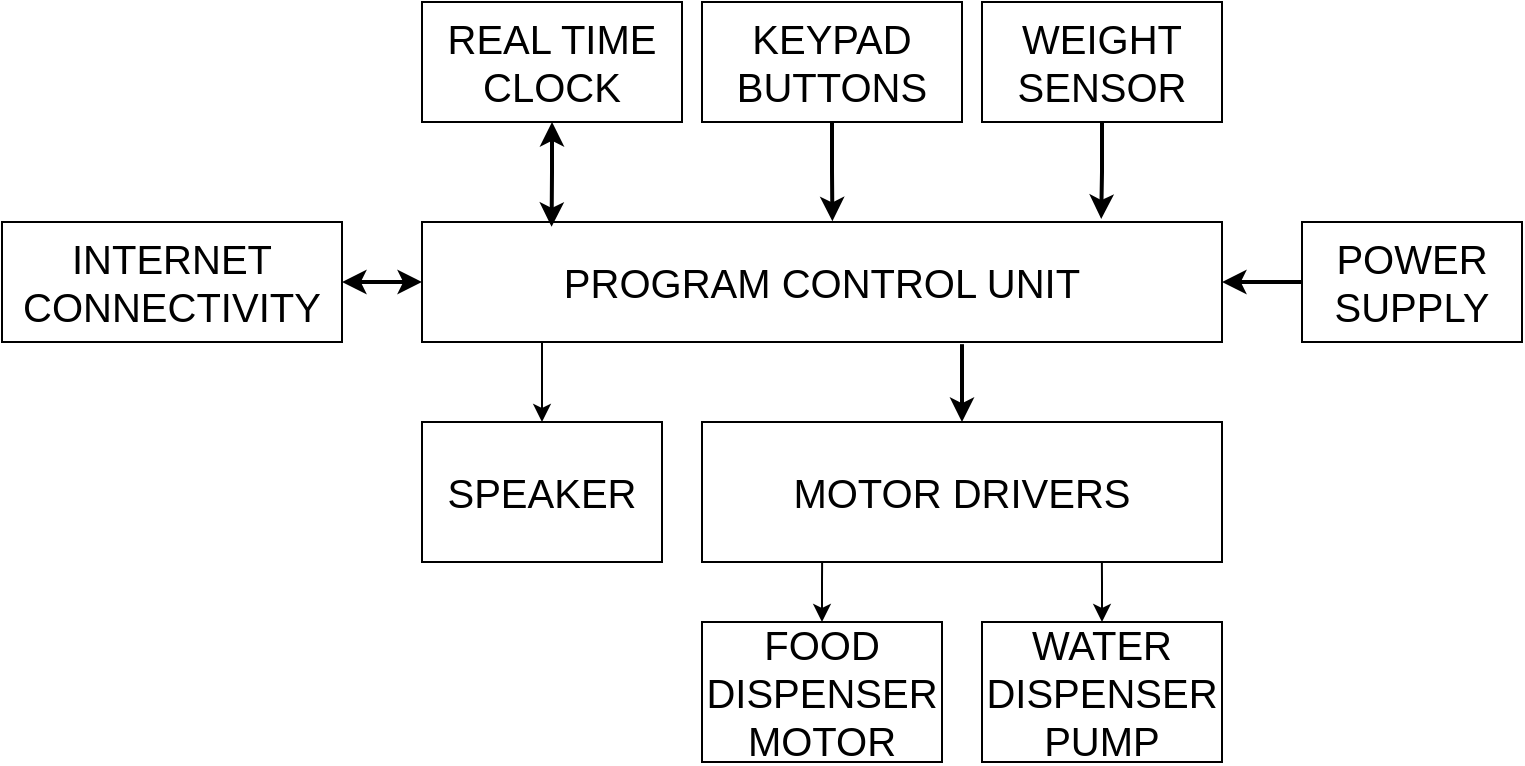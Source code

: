 <mxfile version="24.7.12">
  <diagram name="Page-1" id="r-kput5aOteryEQ8ysr6">
    <mxGraphModel dx="1113" dy="709" grid="1" gridSize="10" guides="1" tooltips="1" connect="1" arrows="1" fold="1" page="1" pageScale="1" pageWidth="850" pageHeight="1100" math="0" shadow="0">
      <root>
        <mxCell id="0" />
        <mxCell id="1" parent="0" />
        <mxCell id="G6KQXJiW1i0-xRSnXs-G-4" value="" style="edgeStyle=orthogonalEdgeStyle;rounded=0;orthogonalLoop=1;jettySize=auto;html=1;strokeWidth=2;" edge="1" parent="1" source="G6KQXJiW1i0-xRSnXs-G-3">
          <mxGeometry relative="1" as="geometry">
            <mxPoint x="640" y="310" as="targetPoint" />
          </mxGeometry>
        </mxCell>
        <mxCell id="G6KQXJiW1i0-xRSnXs-G-3" value="POWER SUPPLY" style="rounded=0;whiteSpace=wrap;html=1;fontSize=20;" vertex="1" parent="1">
          <mxGeometry x="680" y="280" width="110" height="60" as="geometry" />
        </mxCell>
        <mxCell id="G6KQXJiW1i0-xRSnXs-G-13" value="" style="edgeStyle=orthogonalEdgeStyle;rounded=0;orthogonalLoop=1;jettySize=auto;html=1;exitX=0.216;exitY=0.995;exitDx=0;exitDy=0;exitPerimeter=0;entryX=0.5;entryY=0;entryDx=0;entryDy=0;" edge="1" parent="1" target="G6KQXJiW1i0-xRSnXs-G-11">
          <mxGeometry relative="1" as="geometry">
            <mxPoint x="326.4" y="340.01" as="sourcePoint" />
            <mxPoint x="420" y="390.31" as="targetPoint" />
            <Array as="points">
              <mxPoint x="300" y="340" />
            </Array>
          </mxGeometry>
        </mxCell>
        <mxCell id="G6KQXJiW1i0-xRSnXs-G-21" value="" style="edgeStyle=orthogonalEdgeStyle;rounded=0;orthogonalLoop=1;jettySize=auto;html=1;exitX=0.675;exitY=1.018;exitDx=0;exitDy=0;exitPerimeter=0;strokeWidth=2;" edge="1" parent="1" source="G6KQXJiW1i0-xRSnXs-G-6" target="G6KQXJiW1i0-xRSnXs-G-19">
          <mxGeometry relative="1" as="geometry" />
        </mxCell>
        <mxCell id="G6KQXJiW1i0-xRSnXs-G-28" value="" style="edgeStyle=orthogonalEdgeStyle;rounded=0;orthogonalLoop=1;jettySize=auto;html=1;strokeWidth=2;startArrow=classic;startFill=1;" edge="1" parent="1" source="G6KQXJiW1i0-xRSnXs-G-6" target="G6KQXJiW1i0-xRSnXs-G-27">
          <mxGeometry relative="1" as="geometry" />
        </mxCell>
        <mxCell id="G6KQXJiW1i0-xRSnXs-G-6" value="PROGRAM CONTROL UNIT" style="rounded=0;whiteSpace=wrap;html=1;fontSize=20;" vertex="1" parent="1">
          <mxGeometry x="240" y="280" width="400" height="60" as="geometry" />
        </mxCell>
        <mxCell id="G6KQXJiW1i0-xRSnXs-G-8" value="" style="edgeStyle=orthogonalEdgeStyle;rounded=0;orthogonalLoop=1;jettySize=auto;html=1;entryX=0.162;entryY=0.04;entryDx=0;entryDy=0;entryPerimeter=0;startArrow=classic;startFill=1;strokeWidth=2;" edge="1" parent="1" source="G6KQXJiW1i0-xRSnXs-G-7" target="G6KQXJiW1i0-xRSnXs-G-6">
          <mxGeometry relative="1" as="geometry" />
        </mxCell>
        <mxCell id="G6KQXJiW1i0-xRSnXs-G-7" value="REAL TIME CLOCK" style="rounded=0;whiteSpace=wrap;html=1;fontSize=20;" vertex="1" parent="1">
          <mxGeometry x="240" y="170" width="130" height="60" as="geometry" />
        </mxCell>
        <mxCell id="G6KQXJiW1i0-xRSnXs-G-10" value="" style="edgeStyle=orthogonalEdgeStyle;rounded=0;orthogonalLoop=1;jettySize=auto;html=1;entryX=0.849;entryY=-0.026;entryDx=0;entryDy=0;entryPerimeter=0;strokeWidth=2;" edge="1" parent="1" source="G6KQXJiW1i0-xRSnXs-G-9" target="G6KQXJiW1i0-xRSnXs-G-6">
          <mxGeometry relative="1" as="geometry" />
        </mxCell>
        <mxCell id="G6KQXJiW1i0-xRSnXs-G-9" value="WEIGHT SENSOR" style="rounded=0;whiteSpace=wrap;html=1;fontSize=20;" vertex="1" parent="1">
          <mxGeometry x="520" y="170" width="120" height="60" as="geometry" />
        </mxCell>
        <mxCell id="G6KQXJiW1i0-xRSnXs-G-11" value="SPEAKER" style="rounded=0;whiteSpace=wrap;html=1;fontSize=20;" vertex="1" parent="1">
          <mxGeometry x="240" y="380" width="120" height="70" as="geometry" />
        </mxCell>
        <mxCell id="G6KQXJiW1i0-xRSnXs-G-26" value="" style="edgeStyle=orthogonalEdgeStyle;rounded=0;orthogonalLoop=1;jettySize=auto;html=1;entryX=0.231;entryY=1;entryDx=0;entryDy=0;entryPerimeter=0;endArrow=none;endFill=0;startArrow=classic;startFill=1;" edge="1" parent="1" source="G6KQXJiW1i0-xRSnXs-G-14" target="G6KQXJiW1i0-xRSnXs-G-19">
          <mxGeometry relative="1" as="geometry" />
        </mxCell>
        <mxCell id="G6KQXJiW1i0-xRSnXs-G-14" value="FOOD DISPENSER MOTOR" style="rounded=0;whiteSpace=wrap;html=1;fontSize=20;" vertex="1" parent="1">
          <mxGeometry x="380" y="480" width="120" height="70" as="geometry" />
        </mxCell>
        <mxCell id="G6KQXJiW1i0-xRSnXs-G-17" value="" style="edgeStyle=orthogonalEdgeStyle;rounded=0;orthogonalLoop=1;jettySize=auto;html=1;entryX=0.513;entryY=-0.006;entryDx=0;entryDy=0;entryPerimeter=0;strokeWidth=2;" edge="1" parent="1" source="G6KQXJiW1i0-xRSnXs-G-16" target="G6KQXJiW1i0-xRSnXs-G-6">
          <mxGeometry relative="1" as="geometry" />
        </mxCell>
        <mxCell id="G6KQXJiW1i0-xRSnXs-G-16" value="KEYPAD BUTTONS" style="rounded=0;whiteSpace=wrap;html=1;fontSize=20;" vertex="1" parent="1">
          <mxGeometry x="380" y="170" width="130" height="60" as="geometry" />
        </mxCell>
        <mxCell id="G6KQXJiW1i0-xRSnXs-G-25" value="" style="edgeStyle=orthogonalEdgeStyle;rounded=0;orthogonalLoop=1;jettySize=auto;html=1;entryX=0.769;entryY=0.993;entryDx=0;entryDy=0;entryPerimeter=0;endArrow=none;endFill=0;startArrow=classic;startFill=1;" edge="1" parent="1" source="G6KQXJiW1i0-xRSnXs-G-18" target="G6KQXJiW1i0-xRSnXs-G-19">
          <mxGeometry relative="1" as="geometry" />
        </mxCell>
        <mxCell id="G6KQXJiW1i0-xRSnXs-G-18" value="WATER DISPENSER PUMP" style="rounded=0;whiteSpace=wrap;html=1;fontSize=20;" vertex="1" parent="1">
          <mxGeometry x="520" y="480" width="120" height="70" as="geometry" />
        </mxCell>
        <mxCell id="G6KQXJiW1i0-xRSnXs-G-19" value="MOTOR DRIVERS" style="rounded=0;whiteSpace=wrap;html=1;fontSize=20;" vertex="1" parent="1">
          <mxGeometry x="380" y="380" width="260" height="70" as="geometry" />
        </mxCell>
        <mxCell id="G6KQXJiW1i0-xRSnXs-G-27" value="INTERNET CONNECTIVITY" style="rounded=0;whiteSpace=wrap;html=1;fontSize=20;" vertex="1" parent="1">
          <mxGeometry x="30" y="280" width="170" height="60" as="geometry" />
        </mxCell>
      </root>
    </mxGraphModel>
  </diagram>
</mxfile>
